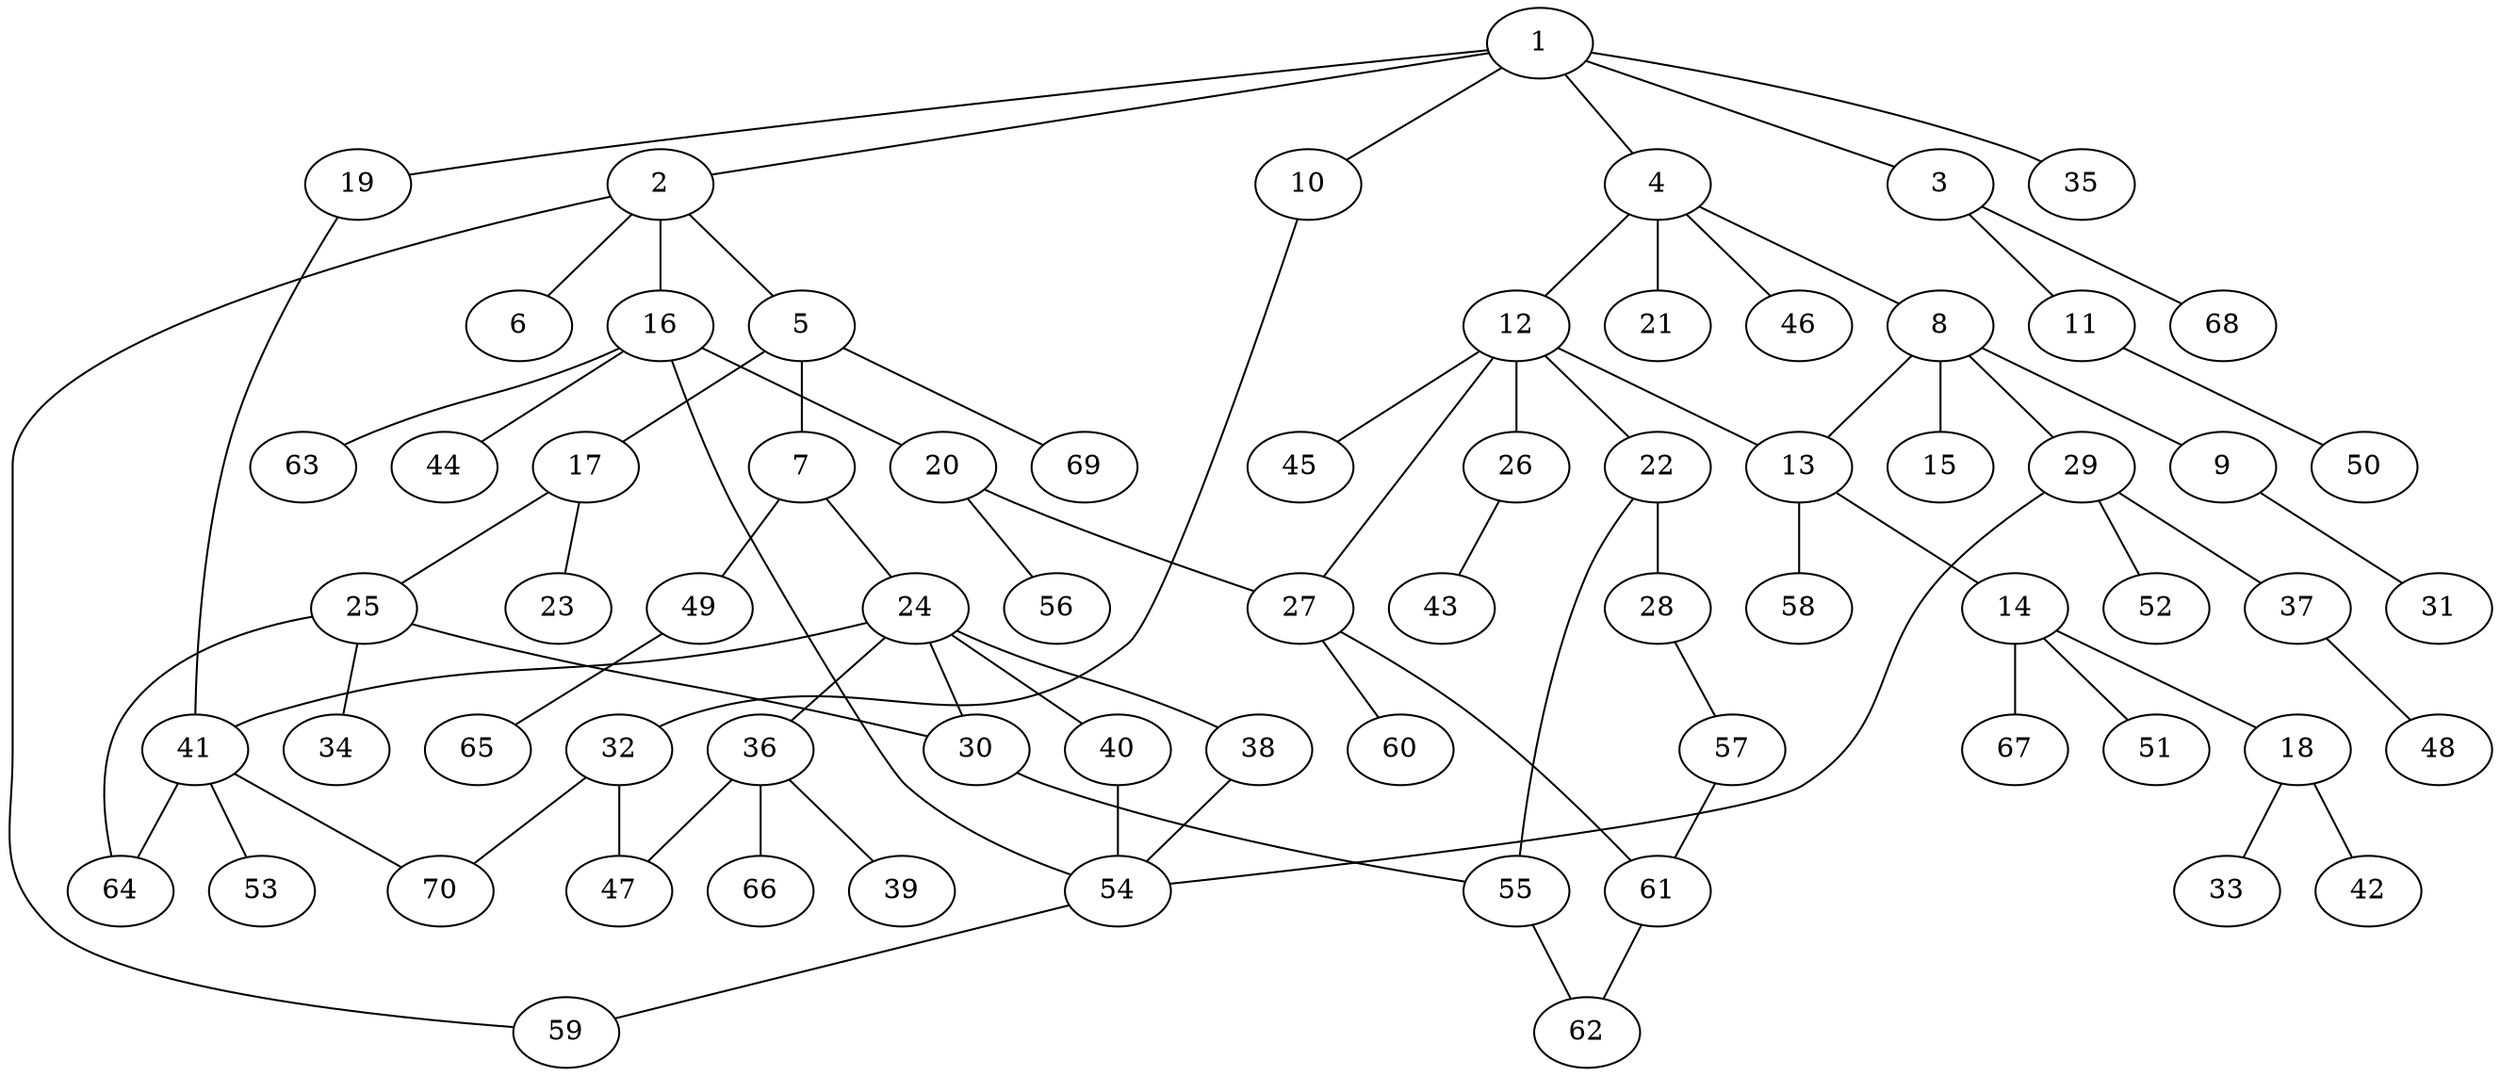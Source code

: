 graph graphname {1--2
1--3
1--4
1--10
1--19
1--35
2--5
2--6
2--16
2--59
3--11
3--68
4--8
4--12
4--21
4--46
5--7
5--17
5--69
7--24
7--49
8--9
8--13
8--15
8--29
9--31
10--32
11--50
12--13
12--22
12--26
12--27
12--45
13--14
13--58
14--18
14--51
14--67
16--20
16--44
16--54
16--63
17--23
17--25
18--33
18--42
19--41
20--27
20--56
22--28
22--55
24--30
24--36
24--38
24--40
24--41
25--30
25--34
25--64
26--43
27--60
27--61
28--57
29--37
29--52
29--54
30--55
32--47
32--70
36--39
36--47
36--66
37--48
38--54
40--54
41--53
41--64
41--70
49--65
54--59
55--62
57--61
61--62
}